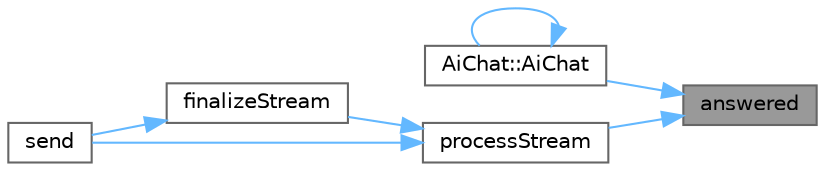 digraph "answered"
{
 // LATEX_PDF_SIZE
  bgcolor="transparent";
  edge [fontname=Helvetica,fontsize=10,labelfontname=Helvetica,labelfontsize=10];
  node [fontname=Helvetica,fontsize=10,shape=box,height=0.2,width=0.4];
  rankdir="RL";
  Node1 [id="Node000001",label="answered",height=0.2,width=0.4,color="gray40", fillcolor="grey60", style="filled", fontcolor="black",tooltip="接收到回答信号"];
  Node1 -> Node2 [id="edge1_Node000001_Node000002",dir="back",color="steelblue1",style="solid",tooltip=" "];
  Node2 [id="Node000002",label="AiChat::AiChat",height=0.2,width=0.4,color="grey40", fillcolor="white", style="filled",URL="$class_ai_chat.html#aa81ad890a1cfb2189b3fa29fea2fb3e4",tooltip="构造函数，初始化 AI 聊天界面"];
  Node2 -> Node2 [id="edge2_Node000002_Node000002",dir="back",color="steelblue1",style="solid",tooltip=" "];
  Node1 -> Node3 [id="edge3_Node000001_Node000003",dir="back",color="steelblue1",style="solid",tooltip=" "];
  Node3 [id="Node000003",label="processStream",height=0.2,width=0.4,color="grey40", fillcolor="white", style="filled",URL="$class_chat.html#a304012c13cd76db2e9c2e5e8f26e3514",tooltip="处理流式响应数据"];
  Node3 -> Node4 [id="edge4_Node000003_Node000004",dir="back",color="steelblue1",style="solid",tooltip=" "];
  Node4 [id="Node000004",label="finalizeStream",height=0.2,width=0.4,color="grey40", fillcolor="white", style="filled",URL="$class_chat.html#ac8f60511b54d241ee625edf4975f0ec6",tooltip="结束流式响应"];
  Node4 -> Node5 [id="edge5_Node000004_Node000005",dir="back",color="steelblue1",style="solid",tooltip=" "];
  Node5 [id="Node000005",label="send",height=0.2,width=0.4,color="grey40", fillcolor="white", style="filled",URL="$class_chat.html#a6422ae636e1482b803cd7056d30b2803",tooltip="发送聊天请求"];
  Node3 -> Node5 [id="edge6_Node000003_Node000005",dir="back",color="steelblue1",style="solid",tooltip=" "];
}
